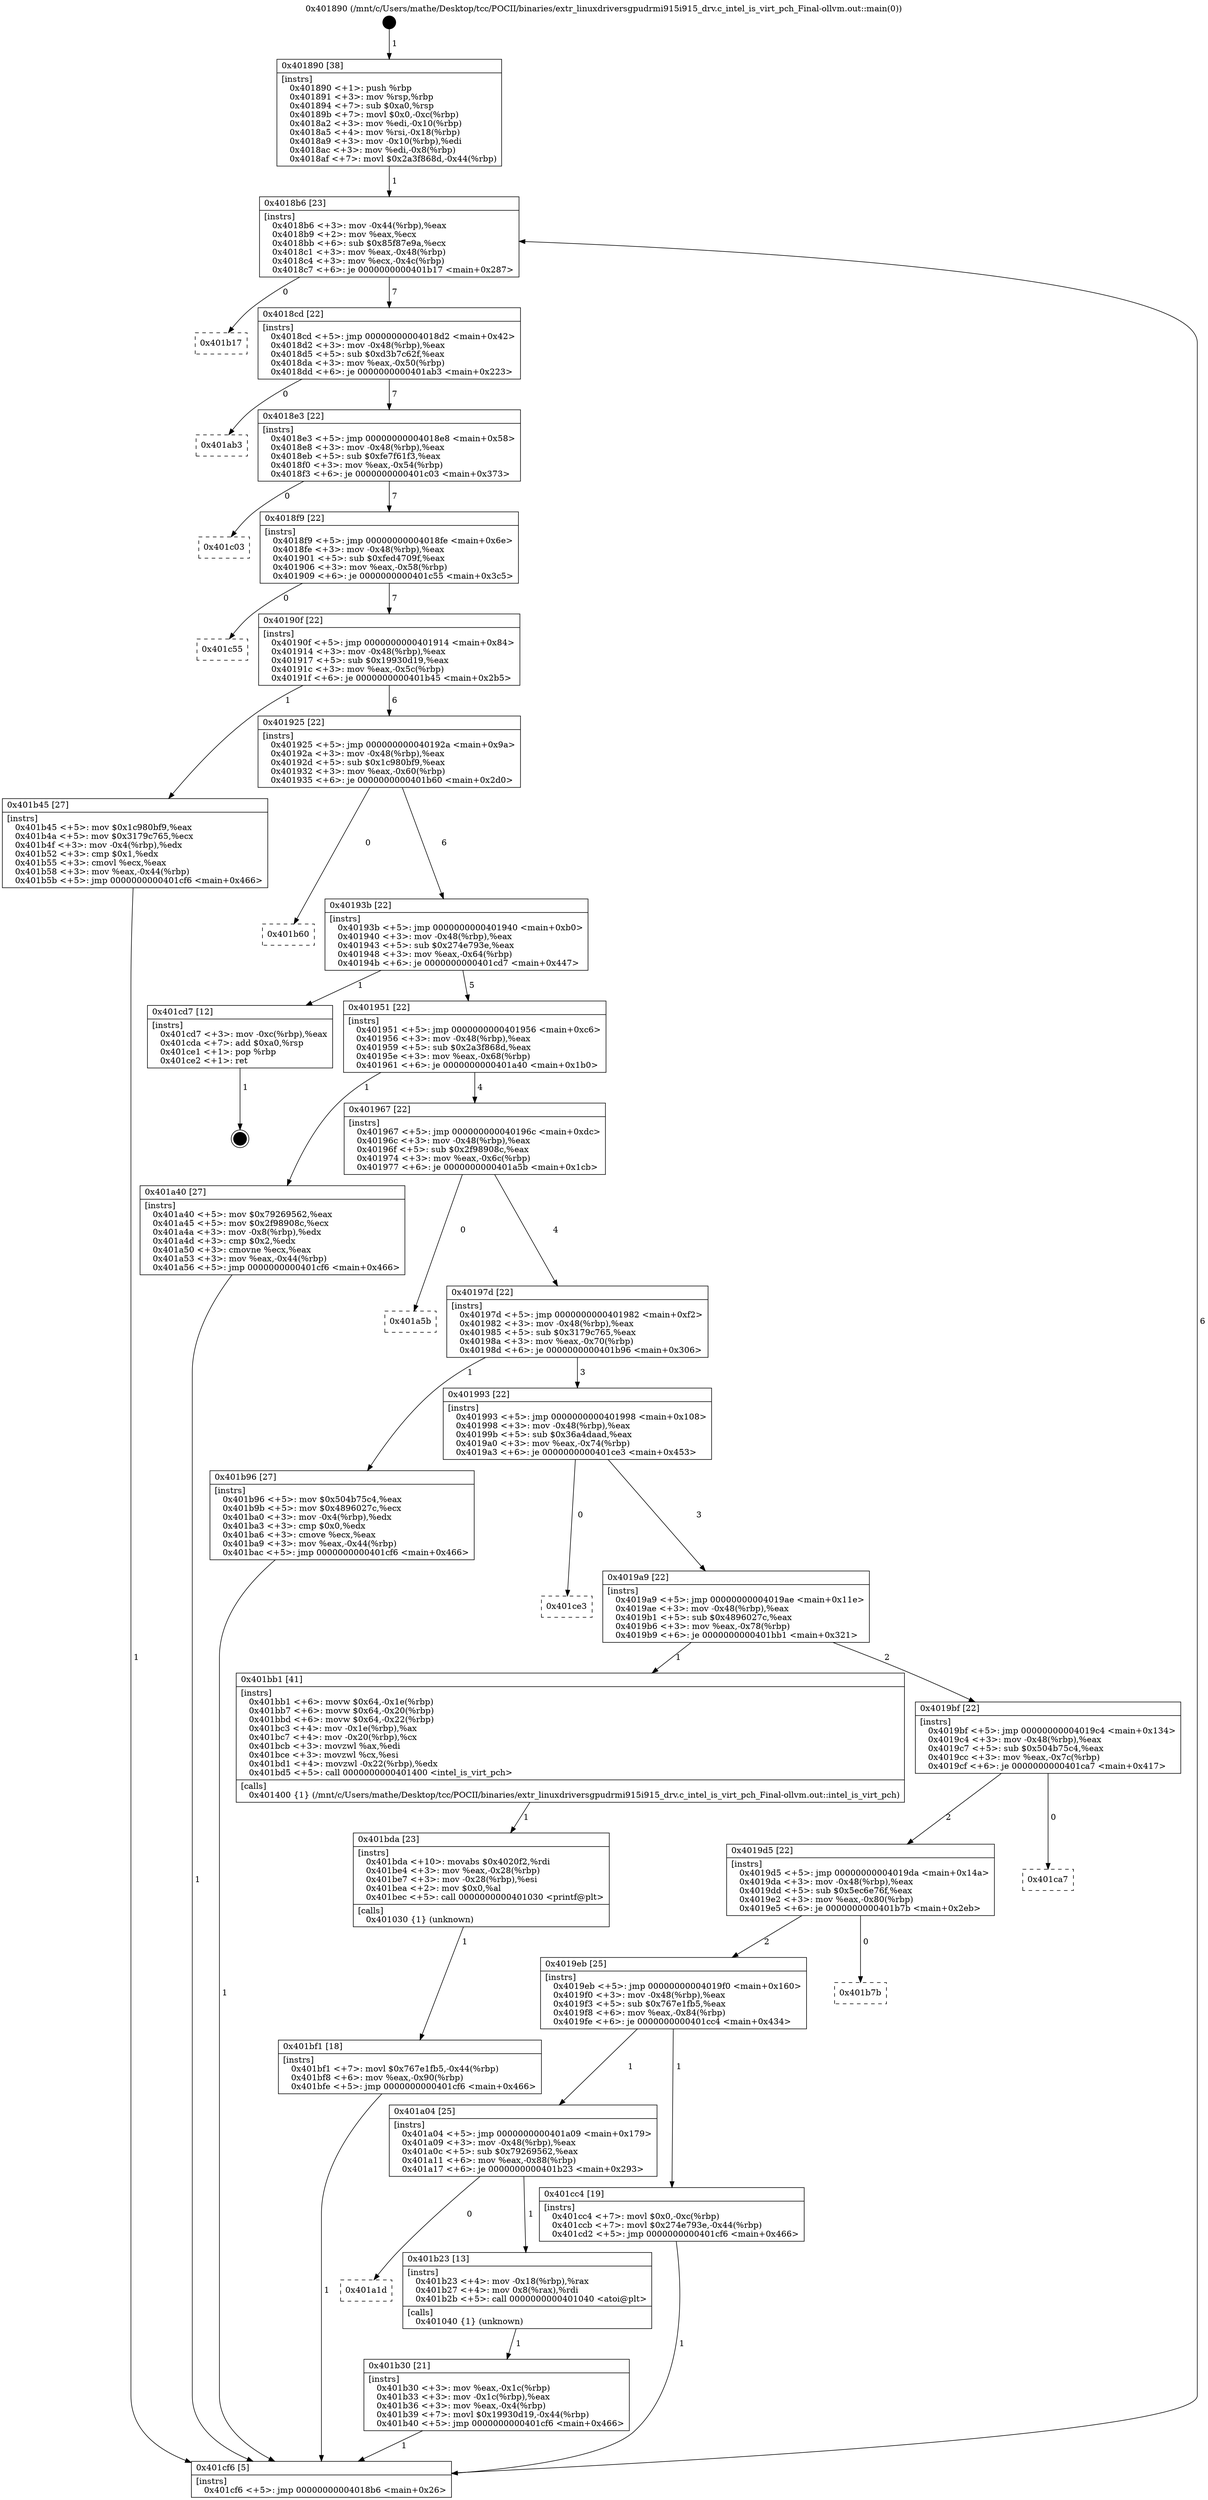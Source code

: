 digraph "0x401890" {
  label = "0x401890 (/mnt/c/Users/mathe/Desktop/tcc/POCII/binaries/extr_linuxdriversgpudrmi915i915_drv.c_intel_is_virt_pch_Final-ollvm.out::main(0))"
  labelloc = "t"
  node[shape=record]

  Entry [label="",width=0.3,height=0.3,shape=circle,fillcolor=black,style=filled]
  "0x4018b6" [label="{
     0x4018b6 [23]\l
     | [instrs]\l
     &nbsp;&nbsp;0x4018b6 \<+3\>: mov -0x44(%rbp),%eax\l
     &nbsp;&nbsp;0x4018b9 \<+2\>: mov %eax,%ecx\l
     &nbsp;&nbsp;0x4018bb \<+6\>: sub $0x85f87e9a,%ecx\l
     &nbsp;&nbsp;0x4018c1 \<+3\>: mov %eax,-0x48(%rbp)\l
     &nbsp;&nbsp;0x4018c4 \<+3\>: mov %ecx,-0x4c(%rbp)\l
     &nbsp;&nbsp;0x4018c7 \<+6\>: je 0000000000401b17 \<main+0x287\>\l
  }"]
  "0x401b17" [label="{
     0x401b17\l
  }", style=dashed]
  "0x4018cd" [label="{
     0x4018cd [22]\l
     | [instrs]\l
     &nbsp;&nbsp;0x4018cd \<+5\>: jmp 00000000004018d2 \<main+0x42\>\l
     &nbsp;&nbsp;0x4018d2 \<+3\>: mov -0x48(%rbp),%eax\l
     &nbsp;&nbsp;0x4018d5 \<+5\>: sub $0xd3b7c62f,%eax\l
     &nbsp;&nbsp;0x4018da \<+3\>: mov %eax,-0x50(%rbp)\l
     &nbsp;&nbsp;0x4018dd \<+6\>: je 0000000000401ab3 \<main+0x223\>\l
  }"]
  Exit [label="",width=0.3,height=0.3,shape=circle,fillcolor=black,style=filled,peripheries=2]
  "0x401ab3" [label="{
     0x401ab3\l
  }", style=dashed]
  "0x4018e3" [label="{
     0x4018e3 [22]\l
     | [instrs]\l
     &nbsp;&nbsp;0x4018e3 \<+5\>: jmp 00000000004018e8 \<main+0x58\>\l
     &nbsp;&nbsp;0x4018e8 \<+3\>: mov -0x48(%rbp),%eax\l
     &nbsp;&nbsp;0x4018eb \<+5\>: sub $0xfe7f61f3,%eax\l
     &nbsp;&nbsp;0x4018f0 \<+3\>: mov %eax,-0x54(%rbp)\l
     &nbsp;&nbsp;0x4018f3 \<+6\>: je 0000000000401c03 \<main+0x373\>\l
  }"]
  "0x401bf1" [label="{
     0x401bf1 [18]\l
     | [instrs]\l
     &nbsp;&nbsp;0x401bf1 \<+7\>: movl $0x767e1fb5,-0x44(%rbp)\l
     &nbsp;&nbsp;0x401bf8 \<+6\>: mov %eax,-0x90(%rbp)\l
     &nbsp;&nbsp;0x401bfe \<+5\>: jmp 0000000000401cf6 \<main+0x466\>\l
  }"]
  "0x401c03" [label="{
     0x401c03\l
  }", style=dashed]
  "0x4018f9" [label="{
     0x4018f9 [22]\l
     | [instrs]\l
     &nbsp;&nbsp;0x4018f9 \<+5\>: jmp 00000000004018fe \<main+0x6e\>\l
     &nbsp;&nbsp;0x4018fe \<+3\>: mov -0x48(%rbp),%eax\l
     &nbsp;&nbsp;0x401901 \<+5\>: sub $0xfed4709f,%eax\l
     &nbsp;&nbsp;0x401906 \<+3\>: mov %eax,-0x58(%rbp)\l
     &nbsp;&nbsp;0x401909 \<+6\>: je 0000000000401c55 \<main+0x3c5\>\l
  }"]
  "0x401bda" [label="{
     0x401bda [23]\l
     | [instrs]\l
     &nbsp;&nbsp;0x401bda \<+10\>: movabs $0x4020f2,%rdi\l
     &nbsp;&nbsp;0x401be4 \<+3\>: mov %eax,-0x28(%rbp)\l
     &nbsp;&nbsp;0x401be7 \<+3\>: mov -0x28(%rbp),%esi\l
     &nbsp;&nbsp;0x401bea \<+2\>: mov $0x0,%al\l
     &nbsp;&nbsp;0x401bec \<+5\>: call 0000000000401030 \<printf@plt\>\l
     | [calls]\l
     &nbsp;&nbsp;0x401030 \{1\} (unknown)\l
  }"]
  "0x401c55" [label="{
     0x401c55\l
  }", style=dashed]
  "0x40190f" [label="{
     0x40190f [22]\l
     | [instrs]\l
     &nbsp;&nbsp;0x40190f \<+5\>: jmp 0000000000401914 \<main+0x84\>\l
     &nbsp;&nbsp;0x401914 \<+3\>: mov -0x48(%rbp),%eax\l
     &nbsp;&nbsp;0x401917 \<+5\>: sub $0x19930d19,%eax\l
     &nbsp;&nbsp;0x40191c \<+3\>: mov %eax,-0x5c(%rbp)\l
     &nbsp;&nbsp;0x40191f \<+6\>: je 0000000000401b45 \<main+0x2b5\>\l
  }"]
  "0x401b30" [label="{
     0x401b30 [21]\l
     | [instrs]\l
     &nbsp;&nbsp;0x401b30 \<+3\>: mov %eax,-0x1c(%rbp)\l
     &nbsp;&nbsp;0x401b33 \<+3\>: mov -0x1c(%rbp),%eax\l
     &nbsp;&nbsp;0x401b36 \<+3\>: mov %eax,-0x4(%rbp)\l
     &nbsp;&nbsp;0x401b39 \<+7\>: movl $0x19930d19,-0x44(%rbp)\l
     &nbsp;&nbsp;0x401b40 \<+5\>: jmp 0000000000401cf6 \<main+0x466\>\l
  }"]
  "0x401b45" [label="{
     0x401b45 [27]\l
     | [instrs]\l
     &nbsp;&nbsp;0x401b45 \<+5\>: mov $0x1c980bf9,%eax\l
     &nbsp;&nbsp;0x401b4a \<+5\>: mov $0x3179c765,%ecx\l
     &nbsp;&nbsp;0x401b4f \<+3\>: mov -0x4(%rbp),%edx\l
     &nbsp;&nbsp;0x401b52 \<+3\>: cmp $0x1,%edx\l
     &nbsp;&nbsp;0x401b55 \<+3\>: cmovl %ecx,%eax\l
     &nbsp;&nbsp;0x401b58 \<+3\>: mov %eax,-0x44(%rbp)\l
     &nbsp;&nbsp;0x401b5b \<+5\>: jmp 0000000000401cf6 \<main+0x466\>\l
  }"]
  "0x401925" [label="{
     0x401925 [22]\l
     | [instrs]\l
     &nbsp;&nbsp;0x401925 \<+5\>: jmp 000000000040192a \<main+0x9a\>\l
     &nbsp;&nbsp;0x40192a \<+3\>: mov -0x48(%rbp),%eax\l
     &nbsp;&nbsp;0x40192d \<+5\>: sub $0x1c980bf9,%eax\l
     &nbsp;&nbsp;0x401932 \<+3\>: mov %eax,-0x60(%rbp)\l
     &nbsp;&nbsp;0x401935 \<+6\>: je 0000000000401b60 \<main+0x2d0\>\l
  }"]
  "0x401a1d" [label="{
     0x401a1d\l
  }", style=dashed]
  "0x401b60" [label="{
     0x401b60\l
  }", style=dashed]
  "0x40193b" [label="{
     0x40193b [22]\l
     | [instrs]\l
     &nbsp;&nbsp;0x40193b \<+5\>: jmp 0000000000401940 \<main+0xb0\>\l
     &nbsp;&nbsp;0x401940 \<+3\>: mov -0x48(%rbp),%eax\l
     &nbsp;&nbsp;0x401943 \<+5\>: sub $0x274e793e,%eax\l
     &nbsp;&nbsp;0x401948 \<+3\>: mov %eax,-0x64(%rbp)\l
     &nbsp;&nbsp;0x40194b \<+6\>: je 0000000000401cd7 \<main+0x447\>\l
  }"]
  "0x401b23" [label="{
     0x401b23 [13]\l
     | [instrs]\l
     &nbsp;&nbsp;0x401b23 \<+4\>: mov -0x18(%rbp),%rax\l
     &nbsp;&nbsp;0x401b27 \<+4\>: mov 0x8(%rax),%rdi\l
     &nbsp;&nbsp;0x401b2b \<+5\>: call 0000000000401040 \<atoi@plt\>\l
     | [calls]\l
     &nbsp;&nbsp;0x401040 \{1\} (unknown)\l
  }"]
  "0x401cd7" [label="{
     0x401cd7 [12]\l
     | [instrs]\l
     &nbsp;&nbsp;0x401cd7 \<+3\>: mov -0xc(%rbp),%eax\l
     &nbsp;&nbsp;0x401cda \<+7\>: add $0xa0,%rsp\l
     &nbsp;&nbsp;0x401ce1 \<+1\>: pop %rbp\l
     &nbsp;&nbsp;0x401ce2 \<+1\>: ret\l
  }"]
  "0x401951" [label="{
     0x401951 [22]\l
     | [instrs]\l
     &nbsp;&nbsp;0x401951 \<+5\>: jmp 0000000000401956 \<main+0xc6\>\l
     &nbsp;&nbsp;0x401956 \<+3\>: mov -0x48(%rbp),%eax\l
     &nbsp;&nbsp;0x401959 \<+5\>: sub $0x2a3f868d,%eax\l
     &nbsp;&nbsp;0x40195e \<+3\>: mov %eax,-0x68(%rbp)\l
     &nbsp;&nbsp;0x401961 \<+6\>: je 0000000000401a40 \<main+0x1b0\>\l
  }"]
  "0x401a04" [label="{
     0x401a04 [25]\l
     | [instrs]\l
     &nbsp;&nbsp;0x401a04 \<+5\>: jmp 0000000000401a09 \<main+0x179\>\l
     &nbsp;&nbsp;0x401a09 \<+3\>: mov -0x48(%rbp),%eax\l
     &nbsp;&nbsp;0x401a0c \<+5\>: sub $0x79269562,%eax\l
     &nbsp;&nbsp;0x401a11 \<+6\>: mov %eax,-0x88(%rbp)\l
     &nbsp;&nbsp;0x401a17 \<+6\>: je 0000000000401b23 \<main+0x293\>\l
  }"]
  "0x401a40" [label="{
     0x401a40 [27]\l
     | [instrs]\l
     &nbsp;&nbsp;0x401a40 \<+5\>: mov $0x79269562,%eax\l
     &nbsp;&nbsp;0x401a45 \<+5\>: mov $0x2f98908c,%ecx\l
     &nbsp;&nbsp;0x401a4a \<+3\>: mov -0x8(%rbp),%edx\l
     &nbsp;&nbsp;0x401a4d \<+3\>: cmp $0x2,%edx\l
     &nbsp;&nbsp;0x401a50 \<+3\>: cmovne %ecx,%eax\l
     &nbsp;&nbsp;0x401a53 \<+3\>: mov %eax,-0x44(%rbp)\l
     &nbsp;&nbsp;0x401a56 \<+5\>: jmp 0000000000401cf6 \<main+0x466\>\l
  }"]
  "0x401967" [label="{
     0x401967 [22]\l
     | [instrs]\l
     &nbsp;&nbsp;0x401967 \<+5\>: jmp 000000000040196c \<main+0xdc\>\l
     &nbsp;&nbsp;0x40196c \<+3\>: mov -0x48(%rbp),%eax\l
     &nbsp;&nbsp;0x40196f \<+5\>: sub $0x2f98908c,%eax\l
     &nbsp;&nbsp;0x401974 \<+3\>: mov %eax,-0x6c(%rbp)\l
     &nbsp;&nbsp;0x401977 \<+6\>: je 0000000000401a5b \<main+0x1cb\>\l
  }"]
  "0x401cf6" [label="{
     0x401cf6 [5]\l
     | [instrs]\l
     &nbsp;&nbsp;0x401cf6 \<+5\>: jmp 00000000004018b6 \<main+0x26\>\l
  }"]
  "0x401890" [label="{
     0x401890 [38]\l
     | [instrs]\l
     &nbsp;&nbsp;0x401890 \<+1\>: push %rbp\l
     &nbsp;&nbsp;0x401891 \<+3\>: mov %rsp,%rbp\l
     &nbsp;&nbsp;0x401894 \<+7\>: sub $0xa0,%rsp\l
     &nbsp;&nbsp;0x40189b \<+7\>: movl $0x0,-0xc(%rbp)\l
     &nbsp;&nbsp;0x4018a2 \<+3\>: mov %edi,-0x10(%rbp)\l
     &nbsp;&nbsp;0x4018a5 \<+4\>: mov %rsi,-0x18(%rbp)\l
     &nbsp;&nbsp;0x4018a9 \<+3\>: mov -0x10(%rbp),%edi\l
     &nbsp;&nbsp;0x4018ac \<+3\>: mov %edi,-0x8(%rbp)\l
     &nbsp;&nbsp;0x4018af \<+7\>: movl $0x2a3f868d,-0x44(%rbp)\l
  }"]
  "0x401cc4" [label="{
     0x401cc4 [19]\l
     | [instrs]\l
     &nbsp;&nbsp;0x401cc4 \<+7\>: movl $0x0,-0xc(%rbp)\l
     &nbsp;&nbsp;0x401ccb \<+7\>: movl $0x274e793e,-0x44(%rbp)\l
     &nbsp;&nbsp;0x401cd2 \<+5\>: jmp 0000000000401cf6 \<main+0x466\>\l
  }"]
  "0x401a5b" [label="{
     0x401a5b\l
  }", style=dashed]
  "0x40197d" [label="{
     0x40197d [22]\l
     | [instrs]\l
     &nbsp;&nbsp;0x40197d \<+5\>: jmp 0000000000401982 \<main+0xf2\>\l
     &nbsp;&nbsp;0x401982 \<+3\>: mov -0x48(%rbp),%eax\l
     &nbsp;&nbsp;0x401985 \<+5\>: sub $0x3179c765,%eax\l
     &nbsp;&nbsp;0x40198a \<+3\>: mov %eax,-0x70(%rbp)\l
     &nbsp;&nbsp;0x40198d \<+6\>: je 0000000000401b96 \<main+0x306\>\l
  }"]
  "0x4019eb" [label="{
     0x4019eb [25]\l
     | [instrs]\l
     &nbsp;&nbsp;0x4019eb \<+5\>: jmp 00000000004019f0 \<main+0x160\>\l
     &nbsp;&nbsp;0x4019f0 \<+3\>: mov -0x48(%rbp),%eax\l
     &nbsp;&nbsp;0x4019f3 \<+5\>: sub $0x767e1fb5,%eax\l
     &nbsp;&nbsp;0x4019f8 \<+6\>: mov %eax,-0x84(%rbp)\l
     &nbsp;&nbsp;0x4019fe \<+6\>: je 0000000000401cc4 \<main+0x434\>\l
  }"]
  "0x401b96" [label="{
     0x401b96 [27]\l
     | [instrs]\l
     &nbsp;&nbsp;0x401b96 \<+5\>: mov $0x504b75c4,%eax\l
     &nbsp;&nbsp;0x401b9b \<+5\>: mov $0x4896027c,%ecx\l
     &nbsp;&nbsp;0x401ba0 \<+3\>: mov -0x4(%rbp),%edx\l
     &nbsp;&nbsp;0x401ba3 \<+3\>: cmp $0x0,%edx\l
     &nbsp;&nbsp;0x401ba6 \<+3\>: cmove %ecx,%eax\l
     &nbsp;&nbsp;0x401ba9 \<+3\>: mov %eax,-0x44(%rbp)\l
     &nbsp;&nbsp;0x401bac \<+5\>: jmp 0000000000401cf6 \<main+0x466\>\l
  }"]
  "0x401993" [label="{
     0x401993 [22]\l
     | [instrs]\l
     &nbsp;&nbsp;0x401993 \<+5\>: jmp 0000000000401998 \<main+0x108\>\l
     &nbsp;&nbsp;0x401998 \<+3\>: mov -0x48(%rbp),%eax\l
     &nbsp;&nbsp;0x40199b \<+5\>: sub $0x36a4daad,%eax\l
     &nbsp;&nbsp;0x4019a0 \<+3\>: mov %eax,-0x74(%rbp)\l
     &nbsp;&nbsp;0x4019a3 \<+6\>: je 0000000000401ce3 \<main+0x453\>\l
  }"]
  "0x401b7b" [label="{
     0x401b7b\l
  }", style=dashed]
  "0x401ce3" [label="{
     0x401ce3\l
  }", style=dashed]
  "0x4019a9" [label="{
     0x4019a9 [22]\l
     | [instrs]\l
     &nbsp;&nbsp;0x4019a9 \<+5\>: jmp 00000000004019ae \<main+0x11e\>\l
     &nbsp;&nbsp;0x4019ae \<+3\>: mov -0x48(%rbp),%eax\l
     &nbsp;&nbsp;0x4019b1 \<+5\>: sub $0x4896027c,%eax\l
     &nbsp;&nbsp;0x4019b6 \<+3\>: mov %eax,-0x78(%rbp)\l
     &nbsp;&nbsp;0x4019b9 \<+6\>: je 0000000000401bb1 \<main+0x321\>\l
  }"]
  "0x4019d5" [label="{
     0x4019d5 [22]\l
     | [instrs]\l
     &nbsp;&nbsp;0x4019d5 \<+5\>: jmp 00000000004019da \<main+0x14a\>\l
     &nbsp;&nbsp;0x4019da \<+3\>: mov -0x48(%rbp),%eax\l
     &nbsp;&nbsp;0x4019dd \<+5\>: sub $0x5ec6e76f,%eax\l
     &nbsp;&nbsp;0x4019e2 \<+3\>: mov %eax,-0x80(%rbp)\l
     &nbsp;&nbsp;0x4019e5 \<+6\>: je 0000000000401b7b \<main+0x2eb\>\l
  }"]
  "0x401bb1" [label="{
     0x401bb1 [41]\l
     | [instrs]\l
     &nbsp;&nbsp;0x401bb1 \<+6\>: movw $0x64,-0x1e(%rbp)\l
     &nbsp;&nbsp;0x401bb7 \<+6\>: movw $0x64,-0x20(%rbp)\l
     &nbsp;&nbsp;0x401bbd \<+6\>: movw $0x64,-0x22(%rbp)\l
     &nbsp;&nbsp;0x401bc3 \<+4\>: mov -0x1e(%rbp),%ax\l
     &nbsp;&nbsp;0x401bc7 \<+4\>: mov -0x20(%rbp),%cx\l
     &nbsp;&nbsp;0x401bcb \<+3\>: movzwl %ax,%edi\l
     &nbsp;&nbsp;0x401bce \<+3\>: movzwl %cx,%esi\l
     &nbsp;&nbsp;0x401bd1 \<+4\>: movzwl -0x22(%rbp),%edx\l
     &nbsp;&nbsp;0x401bd5 \<+5\>: call 0000000000401400 \<intel_is_virt_pch\>\l
     | [calls]\l
     &nbsp;&nbsp;0x401400 \{1\} (/mnt/c/Users/mathe/Desktop/tcc/POCII/binaries/extr_linuxdriversgpudrmi915i915_drv.c_intel_is_virt_pch_Final-ollvm.out::intel_is_virt_pch)\l
  }"]
  "0x4019bf" [label="{
     0x4019bf [22]\l
     | [instrs]\l
     &nbsp;&nbsp;0x4019bf \<+5\>: jmp 00000000004019c4 \<main+0x134\>\l
     &nbsp;&nbsp;0x4019c4 \<+3\>: mov -0x48(%rbp),%eax\l
     &nbsp;&nbsp;0x4019c7 \<+5\>: sub $0x504b75c4,%eax\l
     &nbsp;&nbsp;0x4019cc \<+3\>: mov %eax,-0x7c(%rbp)\l
     &nbsp;&nbsp;0x4019cf \<+6\>: je 0000000000401ca7 \<main+0x417\>\l
  }"]
  "0x401ca7" [label="{
     0x401ca7\l
  }", style=dashed]
  Entry -> "0x401890" [label=" 1"]
  "0x4018b6" -> "0x401b17" [label=" 0"]
  "0x4018b6" -> "0x4018cd" [label=" 7"]
  "0x401cd7" -> Exit [label=" 1"]
  "0x4018cd" -> "0x401ab3" [label=" 0"]
  "0x4018cd" -> "0x4018e3" [label=" 7"]
  "0x401cc4" -> "0x401cf6" [label=" 1"]
  "0x4018e3" -> "0x401c03" [label=" 0"]
  "0x4018e3" -> "0x4018f9" [label=" 7"]
  "0x401bf1" -> "0x401cf6" [label=" 1"]
  "0x4018f9" -> "0x401c55" [label=" 0"]
  "0x4018f9" -> "0x40190f" [label=" 7"]
  "0x401bda" -> "0x401bf1" [label=" 1"]
  "0x40190f" -> "0x401b45" [label=" 1"]
  "0x40190f" -> "0x401925" [label=" 6"]
  "0x401bb1" -> "0x401bda" [label=" 1"]
  "0x401925" -> "0x401b60" [label=" 0"]
  "0x401925" -> "0x40193b" [label=" 6"]
  "0x401b96" -> "0x401cf6" [label=" 1"]
  "0x40193b" -> "0x401cd7" [label=" 1"]
  "0x40193b" -> "0x401951" [label=" 5"]
  "0x401b45" -> "0x401cf6" [label=" 1"]
  "0x401951" -> "0x401a40" [label=" 1"]
  "0x401951" -> "0x401967" [label=" 4"]
  "0x401a40" -> "0x401cf6" [label=" 1"]
  "0x401890" -> "0x4018b6" [label=" 1"]
  "0x401cf6" -> "0x4018b6" [label=" 6"]
  "0x401b23" -> "0x401b30" [label=" 1"]
  "0x401967" -> "0x401a5b" [label=" 0"]
  "0x401967" -> "0x40197d" [label=" 4"]
  "0x401a04" -> "0x401a1d" [label=" 0"]
  "0x40197d" -> "0x401b96" [label=" 1"]
  "0x40197d" -> "0x401993" [label=" 3"]
  "0x401b30" -> "0x401cf6" [label=" 1"]
  "0x401993" -> "0x401ce3" [label=" 0"]
  "0x401993" -> "0x4019a9" [label=" 3"]
  "0x4019eb" -> "0x401a04" [label=" 1"]
  "0x4019a9" -> "0x401bb1" [label=" 1"]
  "0x4019a9" -> "0x4019bf" [label=" 2"]
  "0x401a04" -> "0x401b23" [label=" 1"]
  "0x4019bf" -> "0x401ca7" [label=" 0"]
  "0x4019bf" -> "0x4019d5" [label=" 2"]
  "0x4019eb" -> "0x401cc4" [label=" 1"]
  "0x4019d5" -> "0x401b7b" [label=" 0"]
  "0x4019d5" -> "0x4019eb" [label=" 2"]
}
